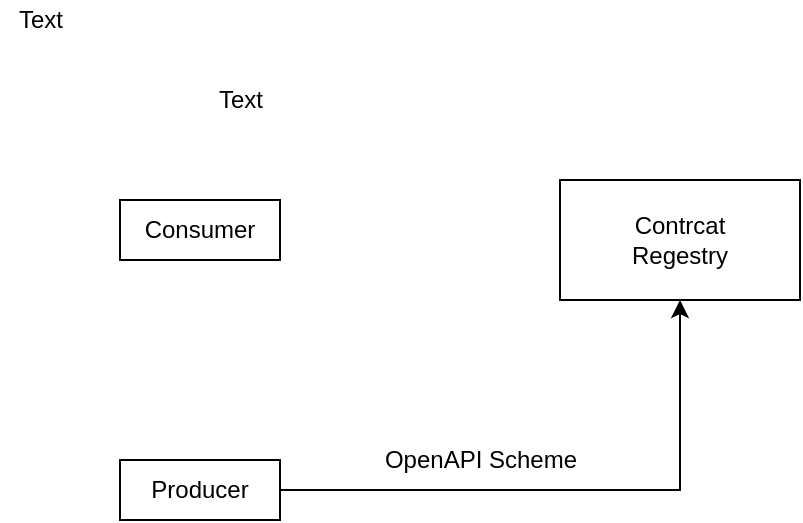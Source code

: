 <mxfile version="15.4.0" type="device"><diagram id="33g8KS6xQW0p_sv9kOGF" name="Страница 1"><mxGraphModel dx="1038" dy="607" grid="1" gridSize="10" guides="1" tooltips="1" connect="1" arrows="1" fold="1" page="1" pageScale="1" pageWidth="827" pageHeight="1169" math="0" shadow="0"><root><mxCell id="0"/><mxCell id="1" parent="0"/><mxCell id="pzxdHJluKh5kzdejq8jN-1" value="Consumer" style="rounded=0;whiteSpace=wrap;html=1;" vertex="1" parent="1"><mxGeometry x="150" y="180" width="80" height="30" as="geometry"/></mxCell><mxCell id="pzxdHJluKh5kzdejq8jN-4" style="edgeStyle=orthogonalEdgeStyle;rounded=0;orthogonalLoop=1;jettySize=auto;html=1;exitX=1;exitY=0.5;exitDx=0;exitDy=0;entryX=0.5;entryY=1;entryDx=0;entryDy=0;" edge="1" parent="1" source="pzxdHJluKh5kzdejq8jN-2" target="pzxdHJluKh5kzdejq8jN-3"><mxGeometry relative="1" as="geometry"/></mxCell><mxCell id="pzxdHJluKh5kzdejq8jN-2" value="Producer" style="rounded=0;whiteSpace=wrap;html=1;" vertex="1" parent="1"><mxGeometry x="150" y="310" width="80" height="30" as="geometry"/></mxCell><mxCell id="pzxdHJluKh5kzdejq8jN-3" value="Contrcat &lt;br&gt;Regestry" style="rounded=0;whiteSpace=wrap;html=1;" vertex="1" parent="1"><mxGeometry x="370" y="170" width="120" height="60" as="geometry"/></mxCell><mxCell id="pzxdHJluKh5kzdejq8jN-5" value="OpenAPI Scheme" style="text;html=1;align=center;verticalAlign=middle;resizable=0;points=[];autosize=1;strokeColor=none;fillColor=none;" vertex="1" parent="1"><mxGeometry x="275" y="300" width="110" height="20" as="geometry"/></mxCell><mxCell id="pzxdHJluKh5kzdejq8jN-6" value="Text" style="text;html=1;align=center;verticalAlign=middle;resizable=0;points=[];autosize=1;strokeColor=none;fillColor=none;" vertex="1" parent="1"><mxGeometry x="90" y="80" width="40" height="20" as="geometry"/></mxCell><mxCell id="pzxdHJluKh5kzdejq8jN-7" value="Text" style="text;html=1;align=center;verticalAlign=middle;resizable=0;points=[];autosize=1;strokeColor=none;fillColor=none;" vertex="1" parent="1"><mxGeometry x="190" y="120" width="40" height="20" as="geometry"/></mxCell></root></mxGraphModel></diagram></mxfile>
